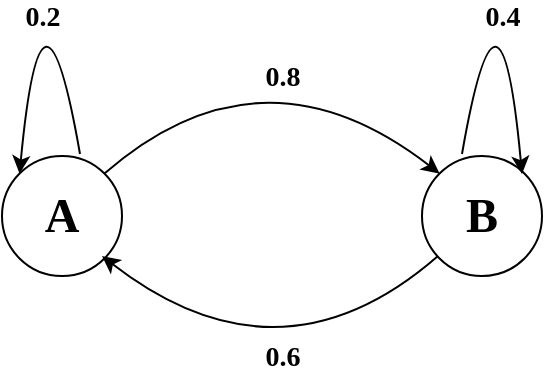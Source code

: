 <mxfile version="22.1.3" type="github">
  <diagram name="Page-1" id="v7xutADrPvSlWDG-Qe2h">
    <mxGraphModel dx="1242" dy="827" grid="1" gridSize="10" guides="1" tooltips="1" connect="1" arrows="1" fold="1" page="1" pageScale="1" pageWidth="850" pageHeight="1100" math="0" shadow="0">
      <root>
        <mxCell id="0" />
        <mxCell id="1" parent="0" />
        <mxCell id="LxwEZDpvYzbkcjAbOT_N-13" value="&lt;h1&gt;&lt;font face=&quot;Lucida Console&quot;&gt;B&lt;/font&gt;&lt;/h1&gt;" style="ellipse;whiteSpace=wrap;html=1;aspect=fixed;" vertex="1" parent="1">
          <mxGeometry x="410" y="260" width="60" height="60" as="geometry" />
        </mxCell>
        <mxCell id="LxwEZDpvYzbkcjAbOT_N-2" value="&lt;h1&gt;&lt;font face=&quot;Lucida Console&quot;&gt;A&lt;/font&gt;&lt;/h1&gt;" style="ellipse;whiteSpace=wrap;html=1;aspect=fixed;" vertex="1" parent="1">
          <mxGeometry x="200" y="260" width="60" height="60" as="geometry" />
        </mxCell>
        <mxCell id="LxwEZDpvYzbkcjAbOT_N-11" value="" style="endArrow=classic;html=1;curved=1;exitX=0.65;exitY=-0.017;exitDx=0;exitDy=0;exitPerimeter=0;entryX=0;entryY=0;entryDx=0;entryDy=0;" edge="1" parent="1" source="LxwEZDpvYzbkcjAbOT_N-2" target="LxwEZDpvYzbkcjAbOT_N-2">
          <mxGeometry relative="1" as="geometry">
            <mxPoint x="220" y="260" as="sourcePoint" />
            <mxPoint x="190" y="270" as="targetPoint" />
            <Array as="points">
              <mxPoint x="220" y="150" />
            </Array>
          </mxGeometry>
        </mxCell>
        <mxCell id="LxwEZDpvYzbkcjAbOT_N-12" value="&lt;font size=&quot;1&quot; face=&quot;Lucida Console&quot;&gt;&lt;b style=&quot;font-size: 14px;&quot;&gt;0.2&lt;/b&gt;&lt;/font&gt;" style="edgeLabel;resizable=0;html=1;align=center;verticalAlign=middle;" connectable="0" vertex="1" parent="LxwEZDpvYzbkcjAbOT_N-11">
          <mxGeometry relative="1" as="geometry">
            <mxPoint y="36" as="offset" />
          </mxGeometry>
        </mxCell>
        <mxCell id="LxwEZDpvYzbkcjAbOT_N-21" value="" style="endArrow=classic;html=1;curved=1;exitX=0.65;exitY=-0.017;exitDx=0;exitDy=0;exitPerimeter=0;entryX=0;entryY=0;entryDx=0;entryDy=0;" edge="1" parent="1">
          <mxGeometry relative="1" as="geometry">
            <mxPoint x="430" y="259" as="sourcePoint" />
            <mxPoint x="460" y="269" as="targetPoint" />
            <Array as="points">
              <mxPoint x="449" y="150" />
            </Array>
          </mxGeometry>
        </mxCell>
        <mxCell id="LxwEZDpvYzbkcjAbOT_N-22" value="&lt;font size=&quot;1&quot; face=&quot;Lucida Console&quot;&gt;&lt;b style=&quot;font-size: 14px;&quot;&gt;0.4&lt;/b&gt;&lt;/font&gt;" style="edgeLabel;resizable=0;html=1;align=center;verticalAlign=middle;" connectable="0" vertex="1" parent="LxwEZDpvYzbkcjAbOT_N-21">
          <mxGeometry relative="1" as="geometry">
            <mxPoint y="36" as="offset" />
          </mxGeometry>
        </mxCell>
        <mxCell id="LxwEZDpvYzbkcjAbOT_N-27" value="" style="endArrow=classic;html=1;entryX=0;entryY=0;entryDx=0;entryDy=0;exitX=1;exitY=0;exitDx=0;exitDy=0;curved=1;" edge="1" parent="1" source="LxwEZDpvYzbkcjAbOT_N-2" target="LxwEZDpvYzbkcjAbOT_N-13">
          <mxGeometry relative="1" as="geometry">
            <mxPoint x="260" y="269" as="sourcePoint" />
            <mxPoint x="350" y="270" as="targetPoint" />
            <Array as="points">
              <mxPoint x="330" y="200" />
            </Array>
          </mxGeometry>
        </mxCell>
        <mxCell id="LxwEZDpvYzbkcjAbOT_N-28" value="&lt;font style=&quot;font-size: 14px;&quot;&gt;0.8&lt;/font&gt;" style="edgeLabel;resizable=0;html=1;align=center;verticalAlign=middle;fontStyle=1;fontFamily=Lucida Console;fontSize=14;" connectable="0" vertex="1" parent="LxwEZDpvYzbkcjAbOT_N-27">
          <mxGeometry relative="1" as="geometry">
            <mxPoint x="7" y="18" as="offset" />
          </mxGeometry>
        </mxCell>
        <mxCell id="LxwEZDpvYzbkcjAbOT_N-29" value="" style="endArrow=classic;html=1;entryX=0;entryY=0;entryDx=0;entryDy=0;exitX=1;exitY=0;exitDx=0;exitDy=0;curved=1;" edge="1" parent="1">
          <mxGeometry relative="1" as="geometry">
            <mxPoint x="418" y="310" as="sourcePoint" />
            <mxPoint x="250" y="310" as="targetPoint" />
            <Array as="points">
              <mxPoint x="339" y="379" />
            </Array>
          </mxGeometry>
        </mxCell>
        <mxCell id="LxwEZDpvYzbkcjAbOT_N-30" value="&lt;font style=&quot;font-size: 14px;&quot;&gt;0.6&lt;/font&gt;" style="edgeLabel;resizable=0;html=1;align=center;verticalAlign=middle;fontStyle=1;fontFamily=Lucida Console;" connectable="0" vertex="1" parent="LxwEZDpvYzbkcjAbOT_N-29">
          <mxGeometry relative="1" as="geometry">
            <mxPoint x="4" y="-16" as="offset" />
          </mxGeometry>
        </mxCell>
      </root>
    </mxGraphModel>
  </diagram>
</mxfile>
